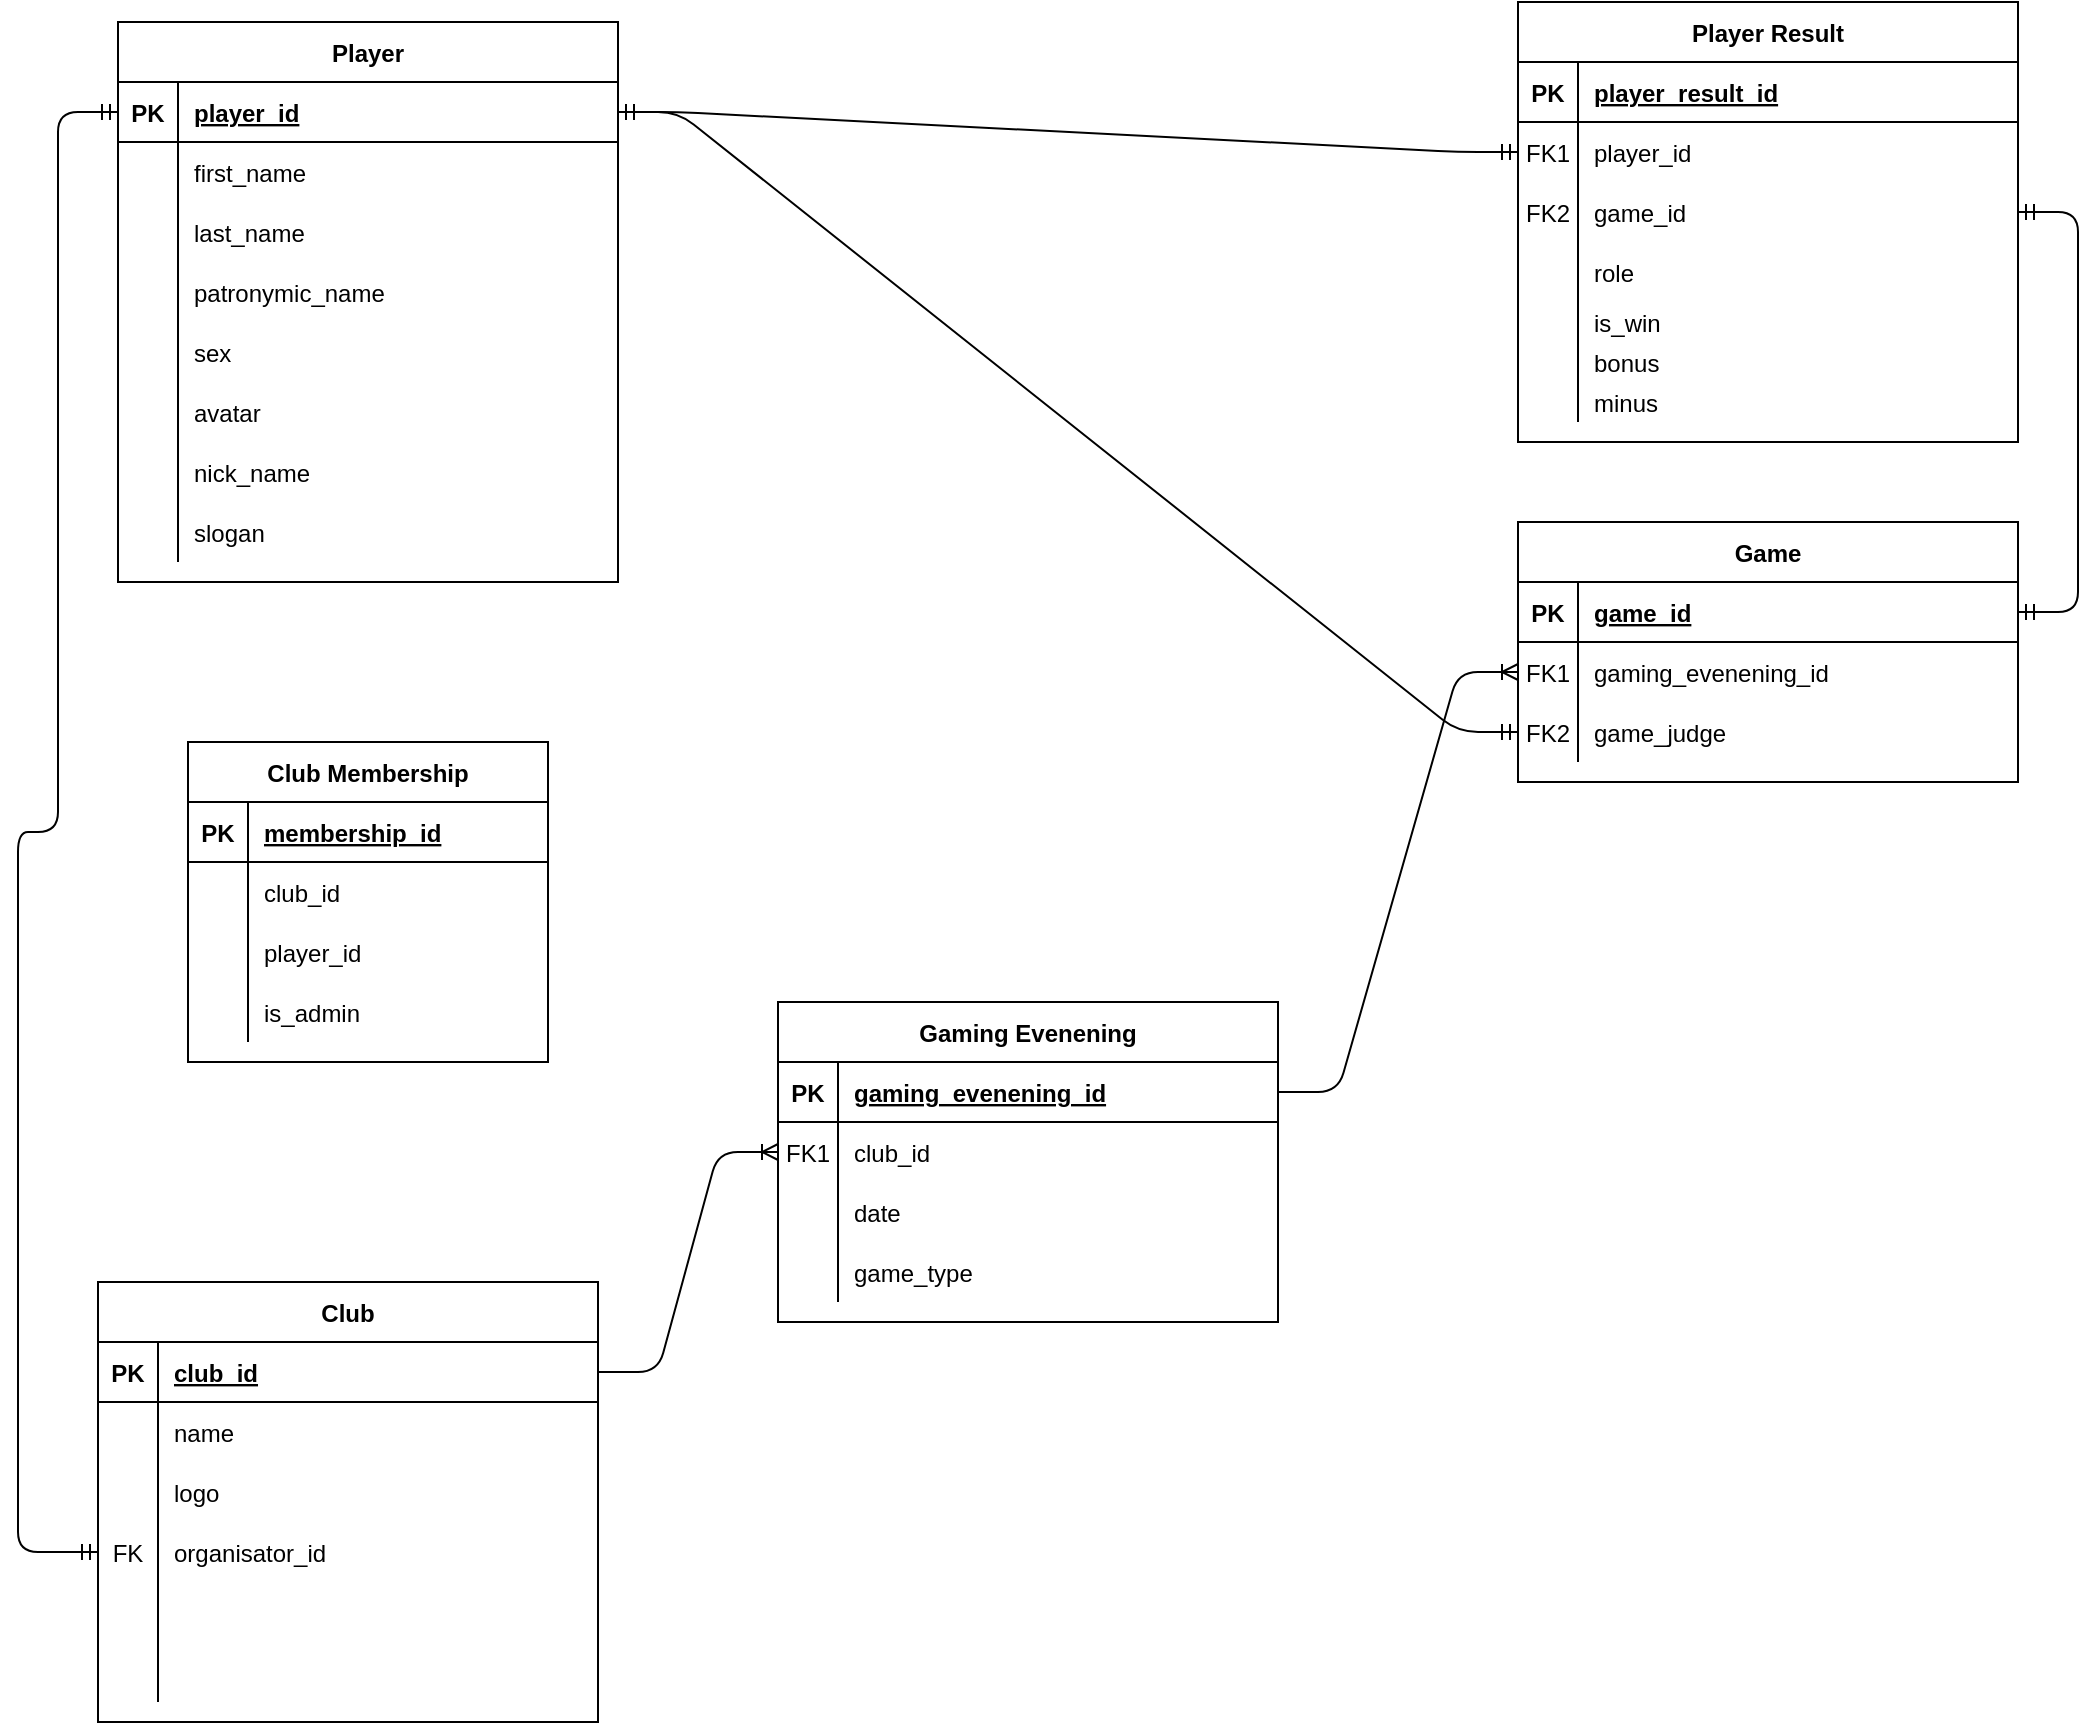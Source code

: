 <mxfile version="14.7.6" type="github">
  <diagram id="R2lEEEUBdFMjLlhIrx00" name="Page-1">
    <mxGraphModel dx="1550" dy="847" grid="1" gridSize="10" guides="1" tooltips="1" connect="1" arrows="1" fold="1" page="1" pageScale="1" pageWidth="850" pageHeight="1100" math="0" shadow="0" extFonts="Permanent Marker^https://fonts.googleapis.com/css?family=Permanent+Marker">
      <root>
        <mxCell id="0" />
        <mxCell id="1" parent="0" />
        <mxCell id="C-vyLk0tnHw3VtMMgP7b-2" value="Game" style="shape=table;startSize=30;container=1;collapsible=1;childLayout=tableLayout;fixedRows=1;rowLines=0;fontStyle=1;align=center;resizeLast=1;" parent="1" vertex="1">
          <mxGeometry x="770" y="330" width="250" height="130" as="geometry" />
        </mxCell>
        <mxCell id="C-vyLk0tnHw3VtMMgP7b-3" value="" style="shape=partialRectangle;collapsible=0;dropTarget=0;pointerEvents=0;fillColor=none;points=[[0,0.5],[1,0.5]];portConstraint=eastwest;top=0;left=0;right=0;bottom=1;" parent="C-vyLk0tnHw3VtMMgP7b-2" vertex="1">
          <mxGeometry y="30" width="250" height="30" as="geometry" />
        </mxCell>
        <mxCell id="C-vyLk0tnHw3VtMMgP7b-4" value="PK" style="shape=partialRectangle;overflow=hidden;connectable=0;fillColor=none;top=0;left=0;bottom=0;right=0;fontStyle=1;" parent="C-vyLk0tnHw3VtMMgP7b-3" vertex="1">
          <mxGeometry width="30" height="30" as="geometry" />
        </mxCell>
        <mxCell id="C-vyLk0tnHw3VtMMgP7b-5" value="game_id" style="shape=partialRectangle;overflow=hidden;connectable=0;fillColor=none;top=0;left=0;bottom=0;right=0;align=left;spacingLeft=6;fontStyle=5;" parent="C-vyLk0tnHw3VtMMgP7b-3" vertex="1">
          <mxGeometry x="30" width="220" height="30" as="geometry" />
        </mxCell>
        <mxCell id="C-vyLk0tnHw3VtMMgP7b-6" value="" style="shape=partialRectangle;collapsible=0;dropTarget=0;pointerEvents=0;fillColor=none;points=[[0,0.5],[1,0.5]];portConstraint=eastwest;top=0;left=0;right=0;bottom=0;" parent="C-vyLk0tnHw3VtMMgP7b-2" vertex="1">
          <mxGeometry y="60" width="250" height="30" as="geometry" />
        </mxCell>
        <mxCell id="C-vyLk0tnHw3VtMMgP7b-7" value="FK1" style="shape=partialRectangle;overflow=hidden;connectable=0;fillColor=none;top=0;left=0;bottom=0;right=0;" parent="C-vyLk0tnHw3VtMMgP7b-6" vertex="1">
          <mxGeometry width="30" height="30" as="geometry" />
        </mxCell>
        <mxCell id="C-vyLk0tnHw3VtMMgP7b-8" value="gaming_evenening_id" style="shape=partialRectangle;overflow=hidden;connectable=0;fillColor=none;top=0;left=0;bottom=0;right=0;align=left;spacingLeft=6;" parent="C-vyLk0tnHw3VtMMgP7b-6" vertex="1">
          <mxGeometry x="30" width="220" height="30" as="geometry" />
        </mxCell>
        <mxCell id="C-vyLk0tnHw3VtMMgP7b-9" value="" style="shape=partialRectangle;collapsible=0;dropTarget=0;pointerEvents=0;fillColor=none;points=[[0,0.5],[1,0.5]];portConstraint=eastwest;top=0;left=0;right=0;bottom=0;" parent="C-vyLk0tnHw3VtMMgP7b-2" vertex="1">
          <mxGeometry y="90" width="250" height="30" as="geometry" />
        </mxCell>
        <mxCell id="C-vyLk0tnHw3VtMMgP7b-10" value="FK2" style="shape=partialRectangle;overflow=hidden;connectable=0;fillColor=none;top=0;left=0;bottom=0;right=0;" parent="C-vyLk0tnHw3VtMMgP7b-9" vertex="1">
          <mxGeometry width="30" height="30" as="geometry" />
        </mxCell>
        <mxCell id="C-vyLk0tnHw3VtMMgP7b-11" value="game_judge" style="shape=partialRectangle;overflow=hidden;connectable=0;fillColor=none;top=0;left=0;bottom=0;right=0;align=left;spacingLeft=6;" parent="C-vyLk0tnHw3VtMMgP7b-9" vertex="1">
          <mxGeometry x="30" width="220" height="30" as="geometry" />
        </mxCell>
        <mxCell id="C-vyLk0tnHw3VtMMgP7b-13" value="Gaming Evenening" style="shape=table;startSize=30;container=1;collapsible=1;childLayout=tableLayout;fixedRows=1;rowLines=0;fontStyle=1;align=center;resizeLast=1;" parent="1" vertex="1">
          <mxGeometry x="400" y="570" width="250" height="160" as="geometry" />
        </mxCell>
        <mxCell id="C-vyLk0tnHw3VtMMgP7b-14" value="" style="shape=partialRectangle;collapsible=0;dropTarget=0;pointerEvents=0;fillColor=none;points=[[0,0.5],[1,0.5]];portConstraint=eastwest;top=0;left=0;right=0;bottom=1;" parent="C-vyLk0tnHw3VtMMgP7b-13" vertex="1">
          <mxGeometry y="30" width="250" height="30" as="geometry" />
        </mxCell>
        <mxCell id="C-vyLk0tnHw3VtMMgP7b-15" value="PK" style="shape=partialRectangle;overflow=hidden;connectable=0;fillColor=none;top=0;left=0;bottom=0;right=0;fontStyle=1;" parent="C-vyLk0tnHw3VtMMgP7b-14" vertex="1">
          <mxGeometry width="30" height="30" as="geometry" />
        </mxCell>
        <mxCell id="C-vyLk0tnHw3VtMMgP7b-16" value="gaming_evenening_id" style="shape=partialRectangle;overflow=hidden;connectable=0;fillColor=none;top=0;left=0;bottom=0;right=0;align=left;spacingLeft=6;fontStyle=5;" parent="C-vyLk0tnHw3VtMMgP7b-14" vertex="1">
          <mxGeometry x="30" width="220" height="30" as="geometry" />
        </mxCell>
        <mxCell id="C-vyLk0tnHw3VtMMgP7b-17" value="" style="shape=partialRectangle;collapsible=0;dropTarget=0;pointerEvents=0;fillColor=none;points=[[0,0.5],[1,0.5]];portConstraint=eastwest;top=0;left=0;right=0;bottom=0;" parent="C-vyLk0tnHw3VtMMgP7b-13" vertex="1">
          <mxGeometry y="60" width="250" height="30" as="geometry" />
        </mxCell>
        <mxCell id="C-vyLk0tnHw3VtMMgP7b-18" value="FK1" style="shape=partialRectangle;overflow=hidden;connectable=0;fillColor=none;top=0;left=0;bottom=0;right=0;" parent="C-vyLk0tnHw3VtMMgP7b-17" vertex="1">
          <mxGeometry width="30" height="30" as="geometry" />
        </mxCell>
        <mxCell id="C-vyLk0tnHw3VtMMgP7b-19" value="club_id" style="shape=partialRectangle;overflow=hidden;connectable=0;fillColor=none;top=0;left=0;bottom=0;right=0;align=left;spacingLeft=6;" parent="C-vyLk0tnHw3VtMMgP7b-17" vertex="1">
          <mxGeometry x="30" width="220" height="30" as="geometry" />
        </mxCell>
        <mxCell id="C-vyLk0tnHw3VtMMgP7b-20" value="" style="shape=partialRectangle;collapsible=0;dropTarget=0;pointerEvents=0;fillColor=none;points=[[0,0.5],[1,0.5]];portConstraint=eastwest;top=0;left=0;right=0;bottom=0;" parent="C-vyLk0tnHw3VtMMgP7b-13" vertex="1">
          <mxGeometry y="90" width="250" height="30" as="geometry" />
        </mxCell>
        <mxCell id="C-vyLk0tnHw3VtMMgP7b-21" value="" style="shape=partialRectangle;overflow=hidden;connectable=0;fillColor=none;top=0;left=0;bottom=0;right=0;" parent="C-vyLk0tnHw3VtMMgP7b-20" vertex="1">
          <mxGeometry width="30" height="30" as="geometry" />
        </mxCell>
        <mxCell id="C-vyLk0tnHw3VtMMgP7b-22" value="date" style="shape=partialRectangle;overflow=hidden;connectable=0;fillColor=none;top=0;left=0;bottom=0;right=0;align=left;spacingLeft=6;" parent="C-vyLk0tnHw3VtMMgP7b-20" vertex="1">
          <mxGeometry x="30" width="220" height="30" as="geometry" />
        </mxCell>
        <mxCell id="_1m9QKUvMicMQmcg96rF-60" value="" style="shape=partialRectangle;collapsible=0;dropTarget=0;pointerEvents=0;fillColor=none;points=[[0,0.5],[1,0.5]];portConstraint=eastwest;top=0;left=0;right=0;bottom=0;" parent="C-vyLk0tnHw3VtMMgP7b-13" vertex="1">
          <mxGeometry y="120" width="250" height="30" as="geometry" />
        </mxCell>
        <mxCell id="_1m9QKUvMicMQmcg96rF-61" value="" style="shape=partialRectangle;overflow=hidden;connectable=0;fillColor=none;top=0;left=0;bottom=0;right=0;" parent="_1m9QKUvMicMQmcg96rF-60" vertex="1">
          <mxGeometry width="30" height="30" as="geometry" />
        </mxCell>
        <mxCell id="_1m9QKUvMicMQmcg96rF-62" value="game_type" style="shape=partialRectangle;overflow=hidden;connectable=0;fillColor=none;top=0;left=0;bottom=0;right=0;align=left;spacingLeft=6;" parent="_1m9QKUvMicMQmcg96rF-60" vertex="1">
          <mxGeometry x="30" width="220" height="30" as="geometry" />
        </mxCell>
        <mxCell id="C-vyLk0tnHw3VtMMgP7b-23" value="Player" style="shape=table;startSize=30;container=1;collapsible=1;childLayout=tableLayout;fixedRows=1;rowLines=0;fontStyle=1;align=center;resizeLast=1;" parent="1" vertex="1">
          <mxGeometry x="70" y="80" width="250" height="280" as="geometry" />
        </mxCell>
        <mxCell id="C-vyLk0tnHw3VtMMgP7b-24" value="" style="shape=partialRectangle;collapsible=0;dropTarget=0;pointerEvents=0;fillColor=none;points=[[0,0.5],[1,0.5]];portConstraint=eastwest;top=0;left=0;right=0;bottom=1;" parent="C-vyLk0tnHw3VtMMgP7b-23" vertex="1">
          <mxGeometry y="30" width="250" height="30" as="geometry" />
        </mxCell>
        <mxCell id="C-vyLk0tnHw3VtMMgP7b-25" value="PK" style="shape=partialRectangle;overflow=hidden;connectable=0;fillColor=none;top=0;left=0;bottom=0;right=0;fontStyle=1;" parent="C-vyLk0tnHw3VtMMgP7b-24" vertex="1">
          <mxGeometry width="30" height="30" as="geometry" />
        </mxCell>
        <mxCell id="C-vyLk0tnHw3VtMMgP7b-26" value="player_id" style="shape=partialRectangle;overflow=hidden;connectable=0;fillColor=none;top=0;left=0;bottom=0;right=0;align=left;spacingLeft=6;fontStyle=5;" parent="C-vyLk0tnHw3VtMMgP7b-24" vertex="1">
          <mxGeometry x="30" width="220" height="30" as="geometry" />
        </mxCell>
        <mxCell id="C-vyLk0tnHw3VtMMgP7b-27" value="" style="shape=partialRectangle;collapsible=0;dropTarget=0;pointerEvents=0;fillColor=none;points=[[0,0.5],[1,0.5]];portConstraint=eastwest;top=0;left=0;right=0;bottom=0;" parent="C-vyLk0tnHw3VtMMgP7b-23" vertex="1">
          <mxGeometry y="60" width="250" height="30" as="geometry" />
        </mxCell>
        <mxCell id="C-vyLk0tnHw3VtMMgP7b-28" value="" style="shape=partialRectangle;overflow=hidden;connectable=0;fillColor=none;top=0;left=0;bottom=0;right=0;" parent="C-vyLk0tnHw3VtMMgP7b-27" vertex="1">
          <mxGeometry width="30" height="30" as="geometry" />
        </mxCell>
        <mxCell id="C-vyLk0tnHw3VtMMgP7b-29" value="first_name" style="shape=partialRectangle;overflow=hidden;connectable=0;fillColor=none;top=0;left=0;bottom=0;right=0;align=left;spacingLeft=6;" parent="C-vyLk0tnHw3VtMMgP7b-27" vertex="1">
          <mxGeometry x="30" width="220" height="30" as="geometry" />
        </mxCell>
        <mxCell id="_1m9QKUvMicMQmcg96rF-1" value="" style="shape=partialRectangle;collapsible=0;dropTarget=0;pointerEvents=0;fillColor=none;points=[[0,0.5],[1,0.5]];portConstraint=eastwest;top=0;left=0;right=0;bottom=0;" parent="C-vyLk0tnHw3VtMMgP7b-23" vertex="1">
          <mxGeometry y="90" width="250" height="30" as="geometry" />
        </mxCell>
        <mxCell id="_1m9QKUvMicMQmcg96rF-2" value="" style="shape=partialRectangle;overflow=hidden;connectable=0;fillColor=none;top=0;left=0;bottom=0;right=0;" parent="_1m9QKUvMicMQmcg96rF-1" vertex="1">
          <mxGeometry width="30" height="30" as="geometry" />
        </mxCell>
        <mxCell id="_1m9QKUvMicMQmcg96rF-3" value="last_name" style="shape=partialRectangle;overflow=hidden;connectable=0;fillColor=none;top=0;left=0;bottom=0;right=0;align=left;spacingLeft=6;" parent="_1m9QKUvMicMQmcg96rF-1" vertex="1">
          <mxGeometry x="30" width="220" height="30" as="geometry" />
        </mxCell>
        <mxCell id="_1m9QKUvMicMQmcg96rF-14" value="" style="shape=partialRectangle;collapsible=0;dropTarget=0;pointerEvents=0;fillColor=none;points=[[0,0.5],[1,0.5]];portConstraint=eastwest;top=0;left=0;right=0;bottom=0;" parent="C-vyLk0tnHw3VtMMgP7b-23" vertex="1">
          <mxGeometry y="120" width="250" height="30" as="geometry" />
        </mxCell>
        <mxCell id="_1m9QKUvMicMQmcg96rF-15" value="" style="shape=partialRectangle;overflow=hidden;connectable=0;fillColor=none;top=0;left=0;bottom=0;right=0;" parent="_1m9QKUvMicMQmcg96rF-14" vertex="1">
          <mxGeometry width="30" height="30" as="geometry" />
        </mxCell>
        <mxCell id="_1m9QKUvMicMQmcg96rF-16" value="patronymic_name" style="shape=partialRectangle;overflow=hidden;connectable=0;fillColor=none;top=0;left=0;bottom=0;right=0;align=left;spacingLeft=6;" parent="_1m9QKUvMicMQmcg96rF-14" vertex="1">
          <mxGeometry x="30" width="220" height="30" as="geometry" />
        </mxCell>
        <mxCell id="_1m9QKUvMicMQmcg96rF-17" value="" style="shape=partialRectangle;collapsible=0;dropTarget=0;pointerEvents=0;fillColor=none;points=[[0,0.5],[1,0.5]];portConstraint=eastwest;top=0;left=0;right=0;bottom=0;" parent="C-vyLk0tnHw3VtMMgP7b-23" vertex="1">
          <mxGeometry y="150" width="250" height="30" as="geometry" />
        </mxCell>
        <mxCell id="_1m9QKUvMicMQmcg96rF-18" value="" style="shape=partialRectangle;overflow=hidden;connectable=0;fillColor=none;top=0;left=0;bottom=0;right=0;" parent="_1m9QKUvMicMQmcg96rF-17" vertex="1">
          <mxGeometry width="30" height="30" as="geometry" />
        </mxCell>
        <mxCell id="_1m9QKUvMicMQmcg96rF-19" value="sex" style="shape=partialRectangle;overflow=hidden;connectable=0;fillColor=none;top=0;left=0;bottom=0;right=0;align=left;spacingLeft=6;" parent="_1m9QKUvMicMQmcg96rF-17" vertex="1">
          <mxGeometry x="30" width="220" height="30" as="geometry" />
        </mxCell>
        <mxCell id="_1m9QKUvMicMQmcg96rF-20" value="" style="shape=partialRectangle;collapsible=0;dropTarget=0;pointerEvents=0;fillColor=none;points=[[0,0.5],[1,0.5]];portConstraint=eastwest;top=0;left=0;right=0;bottom=0;" parent="C-vyLk0tnHw3VtMMgP7b-23" vertex="1">
          <mxGeometry y="180" width="250" height="30" as="geometry" />
        </mxCell>
        <mxCell id="_1m9QKUvMicMQmcg96rF-21" value="" style="shape=partialRectangle;overflow=hidden;connectable=0;fillColor=none;top=0;left=0;bottom=0;right=0;" parent="_1m9QKUvMicMQmcg96rF-20" vertex="1">
          <mxGeometry width="30" height="30" as="geometry" />
        </mxCell>
        <mxCell id="_1m9QKUvMicMQmcg96rF-22" value="avatar" style="shape=partialRectangle;overflow=hidden;connectable=0;fillColor=none;top=0;left=0;bottom=0;right=0;align=left;spacingLeft=6;" parent="_1m9QKUvMicMQmcg96rF-20" vertex="1">
          <mxGeometry x="30" width="220" height="30" as="geometry" />
        </mxCell>
        <mxCell id="_1m9QKUvMicMQmcg96rF-73" value="" style="shape=partialRectangle;collapsible=0;dropTarget=0;pointerEvents=0;fillColor=none;points=[[0,0.5],[1,0.5]];portConstraint=eastwest;top=0;left=0;right=0;bottom=0;" parent="C-vyLk0tnHw3VtMMgP7b-23" vertex="1">
          <mxGeometry y="210" width="250" height="30" as="geometry" />
        </mxCell>
        <mxCell id="_1m9QKUvMicMQmcg96rF-74" value="" style="shape=partialRectangle;overflow=hidden;connectable=0;fillColor=none;top=0;left=0;bottom=0;right=0;" parent="_1m9QKUvMicMQmcg96rF-73" vertex="1">
          <mxGeometry width="30" height="30" as="geometry" />
        </mxCell>
        <mxCell id="_1m9QKUvMicMQmcg96rF-75" value="nick_name" style="shape=partialRectangle;overflow=hidden;connectable=0;fillColor=none;top=0;left=0;bottom=0;right=0;align=left;spacingLeft=6;" parent="_1m9QKUvMicMQmcg96rF-73" vertex="1">
          <mxGeometry x="30" width="220" height="30" as="geometry" />
        </mxCell>
        <mxCell id="_1m9QKUvMicMQmcg96rF-76" value="" style="shape=partialRectangle;collapsible=0;dropTarget=0;pointerEvents=0;fillColor=none;points=[[0,0.5],[1,0.5]];portConstraint=eastwest;top=0;left=0;right=0;bottom=0;" parent="C-vyLk0tnHw3VtMMgP7b-23" vertex="1">
          <mxGeometry y="240" width="250" height="30" as="geometry" />
        </mxCell>
        <mxCell id="_1m9QKUvMicMQmcg96rF-77" value="" style="shape=partialRectangle;overflow=hidden;connectable=0;fillColor=none;top=0;left=0;bottom=0;right=0;" parent="_1m9QKUvMicMQmcg96rF-76" vertex="1">
          <mxGeometry width="30" height="30" as="geometry" />
        </mxCell>
        <mxCell id="_1m9QKUvMicMQmcg96rF-78" value="slogan" style="shape=partialRectangle;overflow=hidden;connectable=0;fillColor=none;top=0;left=0;bottom=0;right=0;align=left;spacingLeft=6;" parent="_1m9QKUvMicMQmcg96rF-76" vertex="1">
          <mxGeometry x="30" width="220" height="30" as="geometry" />
        </mxCell>
        <mxCell id="_1m9QKUvMicMQmcg96rF-23" value="Club" style="shape=table;startSize=30;container=1;collapsible=1;childLayout=tableLayout;fixedRows=1;rowLines=0;fontStyle=1;align=center;resizeLast=1;" parent="1" vertex="1">
          <mxGeometry x="60" y="710" width="250" height="220" as="geometry" />
        </mxCell>
        <mxCell id="_1m9QKUvMicMQmcg96rF-24" value="" style="shape=partialRectangle;collapsible=0;dropTarget=0;pointerEvents=0;fillColor=none;points=[[0,0.5],[1,0.5]];portConstraint=eastwest;top=0;left=0;right=0;bottom=1;" parent="_1m9QKUvMicMQmcg96rF-23" vertex="1">
          <mxGeometry y="30" width="250" height="30" as="geometry" />
        </mxCell>
        <mxCell id="_1m9QKUvMicMQmcg96rF-25" value="PK" style="shape=partialRectangle;overflow=hidden;connectable=0;fillColor=none;top=0;left=0;bottom=0;right=0;fontStyle=1;" parent="_1m9QKUvMicMQmcg96rF-24" vertex="1">
          <mxGeometry width="30" height="30" as="geometry" />
        </mxCell>
        <mxCell id="_1m9QKUvMicMQmcg96rF-26" value="club_id" style="shape=partialRectangle;overflow=hidden;connectable=0;fillColor=none;top=0;left=0;bottom=0;right=0;align=left;spacingLeft=6;fontStyle=5;" parent="_1m9QKUvMicMQmcg96rF-24" vertex="1">
          <mxGeometry x="30" width="220" height="30" as="geometry" />
        </mxCell>
        <mxCell id="_1m9QKUvMicMQmcg96rF-27" value="" style="shape=partialRectangle;collapsible=0;dropTarget=0;pointerEvents=0;fillColor=none;points=[[0,0.5],[1,0.5]];portConstraint=eastwest;top=0;left=0;right=0;bottom=0;" parent="_1m9QKUvMicMQmcg96rF-23" vertex="1">
          <mxGeometry y="60" width="250" height="30" as="geometry" />
        </mxCell>
        <mxCell id="_1m9QKUvMicMQmcg96rF-28" value="" style="shape=partialRectangle;overflow=hidden;connectable=0;fillColor=none;top=0;left=0;bottom=0;right=0;" parent="_1m9QKUvMicMQmcg96rF-27" vertex="1">
          <mxGeometry width="30" height="30" as="geometry" />
        </mxCell>
        <mxCell id="_1m9QKUvMicMQmcg96rF-29" value="name" style="shape=partialRectangle;overflow=hidden;connectable=0;fillColor=none;top=0;left=0;bottom=0;right=0;align=left;spacingLeft=6;" parent="_1m9QKUvMicMQmcg96rF-27" vertex="1">
          <mxGeometry x="30" width="220" height="30" as="geometry" />
        </mxCell>
        <mxCell id="_1m9QKUvMicMQmcg96rF-30" value="" style="shape=partialRectangle;collapsible=0;dropTarget=0;pointerEvents=0;fillColor=none;points=[[0,0.5],[1,0.5]];portConstraint=eastwest;top=0;left=0;right=0;bottom=0;" parent="_1m9QKUvMicMQmcg96rF-23" vertex="1">
          <mxGeometry y="90" width="250" height="30" as="geometry" />
        </mxCell>
        <mxCell id="_1m9QKUvMicMQmcg96rF-31" value="" style="shape=partialRectangle;overflow=hidden;connectable=0;fillColor=none;top=0;left=0;bottom=0;right=0;" parent="_1m9QKUvMicMQmcg96rF-30" vertex="1">
          <mxGeometry width="30" height="30" as="geometry" />
        </mxCell>
        <mxCell id="_1m9QKUvMicMQmcg96rF-32" value="logo" style="shape=partialRectangle;overflow=hidden;connectable=0;fillColor=none;top=0;left=0;bottom=0;right=0;align=left;spacingLeft=6;" parent="_1m9QKUvMicMQmcg96rF-30" vertex="1">
          <mxGeometry x="30" width="220" height="30" as="geometry" />
        </mxCell>
        <mxCell id="_1m9QKUvMicMQmcg96rF-33" value="" style="shape=partialRectangle;collapsible=0;dropTarget=0;pointerEvents=0;fillColor=none;points=[[0,0.5],[1,0.5]];portConstraint=eastwest;top=0;left=0;right=0;bottom=0;" parent="_1m9QKUvMicMQmcg96rF-23" vertex="1">
          <mxGeometry y="120" width="250" height="30" as="geometry" />
        </mxCell>
        <mxCell id="_1m9QKUvMicMQmcg96rF-34" value="FK" style="shape=partialRectangle;overflow=hidden;connectable=0;fillColor=none;top=0;left=0;bottom=0;right=0;" parent="_1m9QKUvMicMQmcg96rF-33" vertex="1">
          <mxGeometry width="30" height="30" as="geometry" />
        </mxCell>
        <mxCell id="_1m9QKUvMicMQmcg96rF-35" value="organisator_id" style="shape=partialRectangle;overflow=hidden;connectable=0;fillColor=none;top=0;left=0;bottom=0;right=0;align=left;spacingLeft=6;" parent="_1m9QKUvMicMQmcg96rF-33" vertex="1">
          <mxGeometry x="30" width="220" height="30" as="geometry" />
        </mxCell>
        <mxCell id="_1m9QKUvMicMQmcg96rF-36" value="" style="shape=partialRectangle;collapsible=0;dropTarget=0;pointerEvents=0;fillColor=none;points=[[0,0.5],[1,0.5]];portConstraint=eastwest;top=0;left=0;right=0;bottom=0;" parent="_1m9QKUvMicMQmcg96rF-23" vertex="1">
          <mxGeometry y="150" width="250" height="30" as="geometry" />
        </mxCell>
        <mxCell id="_1m9QKUvMicMQmcg96rF-37" value="" style="shape=partialRectangle;overflow=hidden;connectable=0;fillColor=none;top=0;left=0;bottom=0;right=0;" parent="_1m9QKUvMicMQmcg96rF-36" vertex="1">
          <mxGeometry width="30" height="30" as="geometry" />
        </mxCell>
        <mxCell id="_1m9QKUvMicMQmcg96rF-38" value="" style="shape=partialRectangle;overflow=hidden;connectable=0;fillColor=none;top=0;left=0;bottom=0;right=0;align=left;spacingLeft=6;" parent="_1m9QKUvMicMQmcg96rF-36" vertex="1">
          <mxGeometry x="30" width="220" height="30" as="geometry" />
        </mxCell>
        <mxCell id="_1m9QKUvMicMQmcg96rF-39" value="" style="shape=partialRectangle;collapsible=0;dropTarget=0;pointerEvents=0;fillColor=none;points=[[0,0.5],[1,0.5]];portConstraint=eastwest;top=0;left=0;right=0;bottom=0;" parent="_1m9QKUvMicMQmcg96rF-23" vertex="1">
          <mxGeometry y="180" width="250" height="30" as="geometry" />
        </mxCell>
        <mxCell id="_1m9QKUvMicMQmcg96rF-40" value="" style="shape=partialRectangle;overflow=hidden;connectable=0;fillColor=none;top=0;left=0;bottom=0;right=0;" parent="_1m9QKUvMicMQmcg96rF-39" vertex="1">
          <mxGeometry width="30" height="30" as="geometry" />
        </mxCell>
        <mxCell id="_1m9QKUvMicMQmcg96rF-41" value="" style="shape=partialRectangle;overflow=hidden;connectable=0;fillColor=none;top=0;left=0;bottom=0;right=0;align=left;spacingLeft=6;" parent="_1m9QKUvMicMQmcg96rF-39" vertex="1">
          <mxGeometry x="30" width="220" height="30" as="geometry" />
        </mxCell>
        <mxCell id="_1m9QKUvMicMQmcg96rF-42" value="" style="edgeStyle=entityRelationEdgeStyle;fontSize=12;html=1;endArrow=ERoneToMany;" parent="1" source="_1m9QKUvMicMQmcg96rF-24" target="C-vyLk0tnHw3VtMMgP7b-17" edge="1">
          <mxGeometry width="100" height="100" relative="1" as="geometry">
            <mxPoint x="610" y="920" as="sourcePoint" />
            <mxPoint x="710" y="820" as="targetPoint" />
          </mxGeometry>
        </mxCell>
        <mxCell id="_1m9QKUvMicMQmcg96rF-44" value="" style="edgeStyle=entityRelationEdgeStyle;fontSize=12;html=1;endArrow=ERoneToMany;entryX=0;entryY=0.5;entryDx=0;entryDy=0;" parent="1" source="C-vyLk0tnHw3VtMMgP7b-14" target="C-vyLk0tnHw3VtMMgP7b-6" edge="1">
          <mxGeometry width="100" height="100" relative="1" as="geometry">
            <mxPoint x="800" y="450" as="sourcePoint" />
            <mxPoint x="900" y="350" as="targetPoint" />
          </mxGeometry>
        </mxCell>
        <mxCell id="_1m9QKUvMicMQmcg96rF-45" value="Player Result" style="shape=table;startSize=30;container=1;collapsible=1;childLayout=tableLayout;fixedRows=1;rowLines=0;fontStyle=1;align=center;resizeLast=1;" parent="1" vertex="1">
          <mxGeometry x="770" y="70" width="250" height="220" as="geometry" />
        </mxCell>
        <mxCell id="_1m9QKUvMicMQmcg96rF-46" value="" style="shape=partialRectangle;collapsible=0;dropTarget=0;pointerEvents=0;fillColor=none;points=[[0,0.5],[1,0.5]];portConstraint=eastwest;top=0;left=0;right=0;bottom=1;" parent="_1m9QKUvMicMQmcg96rF-45" vertex="1">
          <mxGeometry y="30" width="250" height="30" as="geometry" />
        </mxCell>
        <mxCell id="_1m9QKUvMicMQmcg96rF-47" value="PK" style="shape=partialRectangle;overflow=hidden;connectable=0;fillColor=none;top=0;left=0;bottom=0;right=0;fontStyle=1;" parent="_1m9QKUvMicMQmcg96rF-46" vertex="1">
          <mxGeometry width="30" height="30" as="geometry" />
        </mxCell>
        <mxCell id="_1m9QKUvMicMQmcg96rF-48" value="player_result_id" style="shape=partialRectangle;overflow=hidden;connectable=0;fillColor=none;top=0;left=0;bottom=0;right=0;align=left;spacingLeft=6;fontStyle=5;" parent="_1m9QKUvMicMQmcg96rF-46" vertex="1">
          <mxGeometry x="30" width="220" height="30" as="geometry" />
        </mxCell>
        <mxCell id="_1m9QKUvMicMQmcg96rF-49" value="" style="shape=partialRectangle;collapsible=0;dropTarget=0;pointerEvents=0;fillColor=none;points=[[0,0.5],[1,0.5]];portConstraint=eastwest;top=0;left=0;right=0;bottom=0;" parent="_1m9QKUvMicMQmcg96rF-45" vertex="1">
          <mxGeometry y="60" width="250" height="30" as="geometry" />
        </mxCell>
        <mxCell id="_1m9QKUvMicMQmcg96rF-50" value="FK1" style="shape=partialRectangle;overflow=hidden;connectable=0;fillColor=none;top=0;left=0;bottom=0;right=0;" parent="_1m9QKUvMicMQmcg96rF-49" vertex="1">
          <mxGeometry width="30" height="30" as="geometry" />
        </mxCell>
        <mxCell id="_1m9QKUvMicMQmcg96rF-51" value="player_id" style="shape=partialRectangle;overflow=hidden;connectable=0;fillColor=none;top=0;left=0;bottom=0;right=0;align=left;spacingLeft=6;" parent="_1m9QKUvMicMQmcg96rF-49" vertex="1">
          <mxGeometry x="30" width="220" height="30" as="geometry" />
        </mxCell>
        <mxCell id="_1m9QKUvMicMQmcg96rF-52" value="" style="shape=partialRectangle;collapsible=0;dropTarget=0;pointerEvents=0;fillColor=none;points=[[0,0.5],[1,0.5]];portConstraint=eastwest;top=0;left=0;right=0;bottom=0;" parent="_1m9QKUvMicMQmcg96rF-45" vertex="1">
          <mxGeometry y="90" width="250" height="30" as="geometry" />
        </mxCell>
        <mxCell id="_1m9QKUvMicMQmcg96rF-53" value="FK2" style="shape=partialRectangle;overflow=hidden;connectable=0;fillColor=none;top=0;left=0;bottom=0;right=0;" parent="_1m9QKUvMicMQmcg96rF-52" vertex="1">
          <mxGeometry width="30" height="30" as="geometry" />
        </mxCell>
        <mxCell id="_1m9QKUvMicMQmcg96rF-54" value="game_id" style="shape=partialRectangle;overflow=hidden;connectable=0;fillColor=none;top=0;left=0;bottom=0;right=0;align=left;spacingLeft=6;" parent="_1m9QKUvMicMQmcg96rF-52" vertex="1">
          <mxGeometry x="30" width="220" height="30" as="geometry" />
        </mxCell>
        <mxCell id="_1m9QKUvMicMQmcg96rF-56" value="" style="shape=partialRectangle;collapsible=0;dropTarget=0;pointerEvents=0;fillColor=none;points=[[0,0.5],[1,0.5]];portConstraint=eastwest;top=0;left=0;right=0;bottom=0;" parent="_1m9QKUvMicMQmcg96rF-45" vertex="1">
          <mxGeometry y="120" width="250" height="30" as="geometry" />
        </mxCell>
        <mxCell id="_1m9QKUvMicMQmcg96rF-57" value="" style="shape=partialRectangle;overflow=hidden;connectable=0;fillColor=none;top=0;left=0;bottom=0;right=0;" parent="_1m9QKUvMicMQmcg96rF-56" vertex="1">
          <mxGeometry width="30" height="30" as="geometry" />
        </mxCell>
        <mxCell id="_1m9QKUvMicMQmcg96rF-58" value="role" style="shape=partialRectangle;overflow=hidden;connectable=0;fillColor=none;top=0;left=0;bottom=0;right=0;align=left;spacingLeft=6;" parent="_1m9QKUvMicMQmcg96rF-56" vertex="1">
          <mxGeometry x="30" width="220" height="30" as="geometry" />
        </mxCell>
        <mxCell id="_1m9QKUvMicMQmcg96rF-63" value="" style="shape=partialRectangle;collapsible=0;dropTarget=0;pointerEvents=0;fillColor=none;points=[[0,0.5],[1,0.5]];portConstraint=eastwest;top=0;left=0;right=0;bottom=0;" parent="_1m9QKUvMicMQmcg96rF-45" vertex="1">
          <mxGeometry y="150" width="250" height="20" as="geometry" />
        </mxCell>
        <mxCell id="_1m9QKUvMicMQmcg96rF-64" value="" style="shape=partialRectangle;overflow=hidden;connectable=0;fillColor=none;top=0;left=0;bottom=0;right=0;" parent="_1m9QKUvMicMQmcg96rF-63" vertex="1">
          <mxGeometry width="30" height="20" as="geometry" />
        </mxCell>
        <mxCell id="_1m9QKUvMicMQmcg96rF-65" value="is_win" style="shape=partialRectangle;overflow=hidden;connectable=0;fillColor=none;top=0;left=0;bottom=0;right=0;align=left;spacingLeft=6;" parent="_1m9QKUvMicMQmcg96rF-63" vertex="1">
          <mxGeometry x="30" width="220" height="20" as="geometry" />
        </mxCell>
        <mxCell id="_1m9QKUvMicMQmcg96rF-66" value="" style="shape=partialRectangle;collapsible=0;dropTarget=0;pointerEvents=0;fillColor=none;points=[[0,0.5],[1,0.5]];portConstraint=eastwest;top=0;left=0;right=0;bottom=0;" parent="_1m9QKUvMicMQmcg96rF-45" vertex="1">
          <mxGeometry y="170" width="250" height="20" as="geometry" />
        </mxCell>
        <mxCell id="_1m9QKUvMicMQmcg96rF-67" value="" style="shape=partialRectangle;overflow=hidden;connectable=0;fillColor=none;top=0;left=0;bottom=0;right=0;" parent="_1m9QKUvMicMQmcg96rF-66" vertex="1">
          <mxGeometry width="30" height="20" as="geometry" />
        </mxCell>
        <mxCell id="_1m9QKUvMicMQmcg96rF-68" value="bonus" style="shape=partialRectangle;overflow=hidden;connectable=0;fillColor=none;top=0;left=0;bottom=0;right=0;align=left;spacingLeft=6;" parent="_1m9QKUvMicMQmcg96rF-66" vertex="1">
          <mxGeometry x="30" width="220" height="20" as="geometry" />
        </mxCell>
        <mxCell id="_1m9QKUvMicMQmcg96rF-70" value="" style="shape=partialRectangle;collapsible=0;dropTarget=0;pointerEvents=0;fillColor=none;points=[[0,0.5],[1,0.5]];portConstraint=eastwest;top=0;left=0;right=0;bottom=0;" parent="_1m9QKUvMicMQmcg96rF-45" vertex="1">
          <mxGeometry y="190" width="250" height="20" as="geometry" />
        </mxCell>
        <mxCell id="_1m9QKUvMicMQmcg96rF-71" value="" style="shape=partialRectangle;overflow=hidden;connectable=0;fillColor=none;top=0;left=0;bottom=0;right=0;" parent="_1m9QKUvMicMQmcg96rF-70" vertex="1">
          <mxGeometry width="30" height="20" as="geometry" />
        </mxCell>
        <mxCell id="_1m9QKUvMicMQmcg96rF-72" value="minus" style="shape=partialRectangle;overflow=hidden;connectable=0;fillColor=none;top=0;left=0;bottom=0;right=0;align=left;spacingLeft=6;" parent="_1m9QKUvMicMQmcg96rF-70" vertex="1">
          <mxGeometry x="30" width="220" height="20" as="geometry" />
        </mxCell>
        <mxCell id="_1m9QKUvMicMQmcg96rF-55" value="" style="edgeStyle=entityRelationEdgeStyle;fontSize=12;html=1;endArrow=ERmandOne;startArrow=ERmandOne;" parent="1" source="C-vyLk0tnHw3VtMMgP7b-24" target="_1m9QKUvMicMQmcg96rF-49" edge="1">
          <mxGeometry width="100" height="100" relative="1" as="geometry">
            <mxPoint x="750" y="300" as="sourcePoint" />
            <mxPoint x="850" y="200" as="targetPoint" />
          </mxGeometry>
        </mxCell>
        <mxCell id="_1m9QKUvMicMQmcg96rF-59" value="" style="edgeStyle=entityRelationEdgeStyle;fontSize=12;html=1;endArrow=ERmandOne;startArrow=ERmandOne;exitX=1;exitY=0.5;exitDx=0;exitDy=0;" parent="1" source="C-vyLk0tnHw3VtMMgP7b-3" target="_1m9QKUvMicMQmcg96rF-52" edge="1">
          <mxGeometry width="100" height="100" relative="1" as="geometry">
            <mxPoint x="320" y="175" as="sourcePoint" />
            <mxPoint x="820" y="355" as="targetPoint" />
          </mxGeometry>
        </mxCell>
        <mxCell id="_1m9QKUvMicMQmcg96rF-69" value="" style="edgeStyle=entityRelationEdgeStyle;fontSize=12;html=1;endArrow=ERmandOne;startArrow=ERmandOne;" parent="1" source="C-vyLk0tnHw3VtMMgP7b-9" target="C-vyLk0tnHw3VtMMgP7b-24" edge="1">
          <mxGeometry width="100" height="100" relative="1" as="geometry">
            <mxPoint x="1070" y="730" as="sourcePoint" />
            <mxPoint x="1500" y="820" as="targetPoint" />
          </mxGeometry>
        </mxCell>
        <mxCell id="1QzZY4IK5qwGDlfZ4K-i-1" value="Club Membership" style="shape=table;startSize=30;container=1;collapsible=1;childLayout=tableLayout;fixedRows=1;rowLines=0;fontStyle=1;align=center;resizeLast=1;" vertex="1" parent="1">
          <mxGeometry x="105" y="440" width="180" height="160" as="geometry" />
        </mxCell>
        <mxCell id="1QzZY4IK5qwGDlfZ4K-i-2" value="" style="shape=partialRectangle;collapsible=0;dropTarget=0;pointerEvents=0;fillColor=none;top=0;left=0;bottom=1;right=0;points=[[0,0.5],[1,0.5]];portConstraint=eastwest;" vertex="1" parent="1QzZY4IK5qwGDlfZ4K-i-1">
          <mxGeometry y="30" width="180" height="30" as="geometry" />
        </mxCell>
        <mxCell id="1QzZY4IK5qwGDlfZ4K-i-3" value="PK" style="shape=partialRectangle;connectable=0;fillColor=none;top=0;left=0;bottom=0;right=0;fontStyle=1;overflow=hidden;" vertex="1" parent="1QzZY4IK5qwGDlfZ4K-i-2">
          <mxGeometry width="30" height="30" as="geometry" />
        </mxCell>
        <mxCell id="1QzZY4IK5qwGDlfZ4K-i-4" value="membership_id" style="shape=partialRectangle;connectable=0;fillColor=none;top=0;left=0;bottom=0;right=0;align=left;spacingLeft=6;fontStyle=5;overflow=hidden;" vertex="1" parent="1QzZY4IK5qwGDlfZ4K-i-2">
          <mxGeometry x="30" width="150" height="30" as="geometry" />
        </mxCell>
        <mxCell id="1QzZY4IK5qwGDlfZ4K-i-5" value="" style="shape=partialRectangle;collapsible=0;dropTarget=0;pointerEvents=0;fillColor=none;top=0;left=0;bottom=0;right=0;points=[[0,0.5],[1,0.5]];portConstraint=eastwest;" vertex="1" parent="1QzZY4IK5qwGDlfZ4K-i-1">
          <mxGeometry y="60" width="180" height="30" as="geometry" />
        </mxCell>
        <mxCell id="1QzZY4IK5qwGDlfZ4K-i-6" value="" style="shape=partialRectangle;connectable=0;fillColor=none;top=0;left=0;bottom=0;right=0;editable=1;overflow=hidden;" vertex="1" parent="1QzZY4IK5qwGDlfZ4K-i-5">
          <mxGeometry width="30" height="30" as="geometry" />
        </mxCell>
        <mxCell id="1QzZY4IK5qwGDlfZ4K-i-7" value="club_id" style="shape=partialRectangle;connectable=0;fillColor=none;top=0;left=0;bottom=0;right=0;align=left;spacingLeft=6;overflow=hidden;" vertex="1" parent="1QzZY4IK5qwGDlfZ4K-i-5">
          <mxGeometry x="30" width="150" height="30" as="geometry" />
        </mxCell>
        <mxCell id="1QzZY4IK5qwGDlfZ4K-i-8" value="" style="shape=partialRectangle;collapsible=0;dropTarget=0;pointerEvents=0;fillColor=none;top=0;left=0;bottom=0;right=0;points=[[0,0.5],[1,0.5]];portConstraint=eastwest;" vertex="1" parent="1QzZY4IK5qwGDlfZ4K-i-1">
          <mxGeometry y="90" width="180" height="30" as="geometry" />
        </mxCell>
        <mxCell id="1QzZY4IK5qwGDlfZ4K-i-9" value="" style="shape=partialRectangle;connectable=0;fillColor=none;top=0;left=0;bottom=0;right=0;editable=1;overflow=hidden;" vertex="1" parent="1QzZY4IK5qwGDlfZ4K-i-8">
          <mxGeometry width="30" height="30" as="geometry" />
        </mxCell>
        <mxCell id="1QzZY4IK5qwGDlfZ4K-i-10" value="player_id" style="shape=partialRectangle;connectable=0;fillColor=none;top=0;left=0;bottom=0;right=0;align=left;spacingLeft=6;overflow=hidden;" vertex="1" parent="1QzZY4IK5qwGDlfZ4K-i-8">
          <mxGeometry x="30" width="150" height="30" as="geometry" />
        </mxCell>
        <mxCell id="1QzZY4IK5qwGDlfZ4K-i-11" value="" style="shape=partialRectangle;collapsible=0;dropTarget=0;pointerEvents=0;fillColor=none;top=0;left=0;bottom=0;right=0;points=[[0,0.5],[1,0.5]];portConstraint=eastwest;" vertex="1" parent="1QzZY4IK5qwGDlfZ4K-i-1">
          <mxGeometry y="120" width="180" height="30" as="geometry" />
        </mxCell>
        <mxCell id="1QzZY4IK5qwGDlfZ4K-i-12" value="" style="shape=partialRectangle;connectable=0;fillColor=none;top=0;left=0;bottom=0;right=0;editable=1;overflow=hidden;" vertex="1" parent="1QzZY4IK5qwGDlfZ4K-i-11">
          <mxGeometry width="30" height="30" as="geometry" />
        </mxCell>
        <mxCell id="1QzZY4IK5qwGDlfZ4K-i-13" value="is_admin" style="shape=partialRectangle;connectable=0;fillColor=none;top=0;left=0;bottom=0;right=0;align=left;spacingLeft=6;overflow=hidden;" vertex="1" parent="1QzZY4IK5qwGDlfZ4K-i-11">
          <mxGeometry x="30" width="150" height="30" as="geometry" />
        </mxCell>
        <mxCell id="1QzZY4IK5qwGDlfZ4K-i-14" value="" style="edgeStyle=orthogonalEdgeStyle;fontSize=12;html=1;endArrow=ERmandOne;startArrow=ERmandOne;" edge="1" parent="1" source="C-vyLk0tnHw3VtMMgP7b-24" target="_1m9QKUvMicMQmcg96rF-33">
          <mxGeometry width="100" height="100" relative="1" as="geometry">
            <mxPoint x="520" y="1020" as="sourcePoint" />
            <mxPoint x="620" y="920" as="targetPoint" />
            <Array as="points">
              <mxPoint x="40" y="125" />
              <mxPoint x="40" y="485" />
              <mxPoint x="20" y="485" />
              <mxPoint x="20" y="845" />
            </Array>
          </mxGeometry>
        </mxCell>
      </root>
    </mxGraphModel>
  </diagram>
</mxfile>

